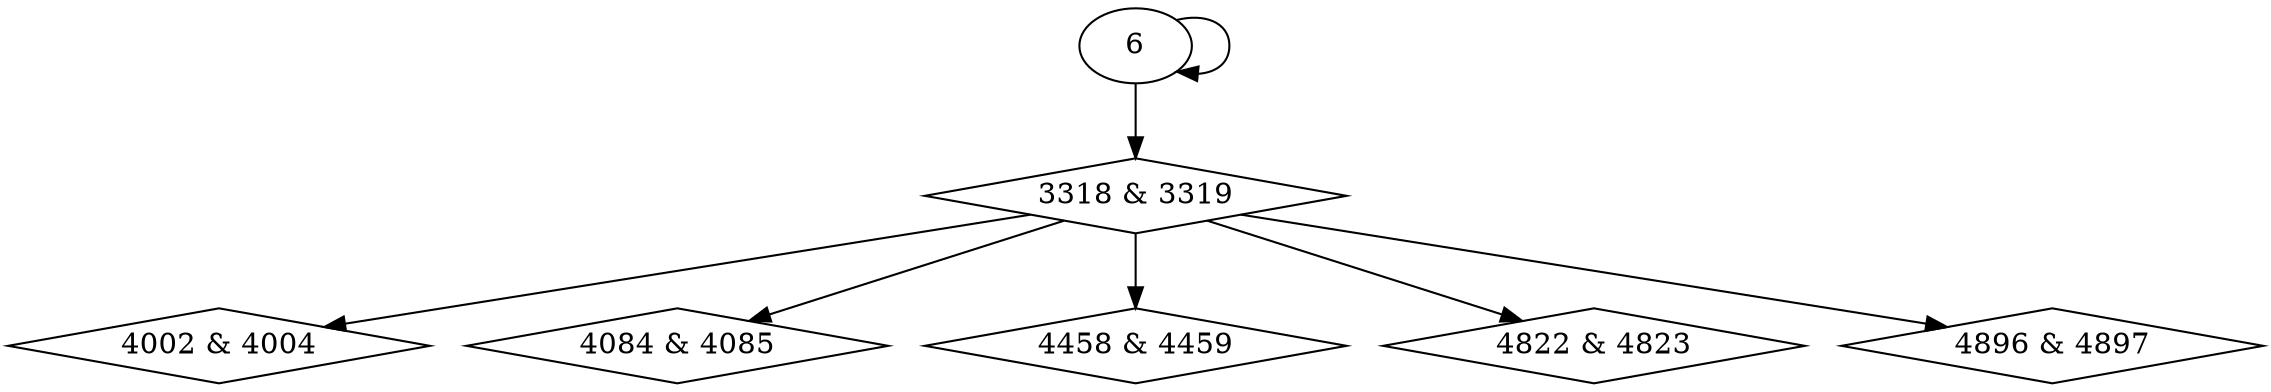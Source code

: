 digraph {
0 [label = "3318 & 3319", shape = diamond];
1 [label = "4002 & 4004", shape = diamond];
2 [label = "4084 & 4085", shape = diamond];
3 [label = "4458 & 4459", shape = diamond];
4 [label = "4822 & 4823", shape = diamond];
5 [label = "4896 & 4897", shape = diamond];
6 -> 0;
0 -> 1;
0 -> 2;
0 -> 3;
0 -> 4;
0 -> 5;
6 -> 6;
}

